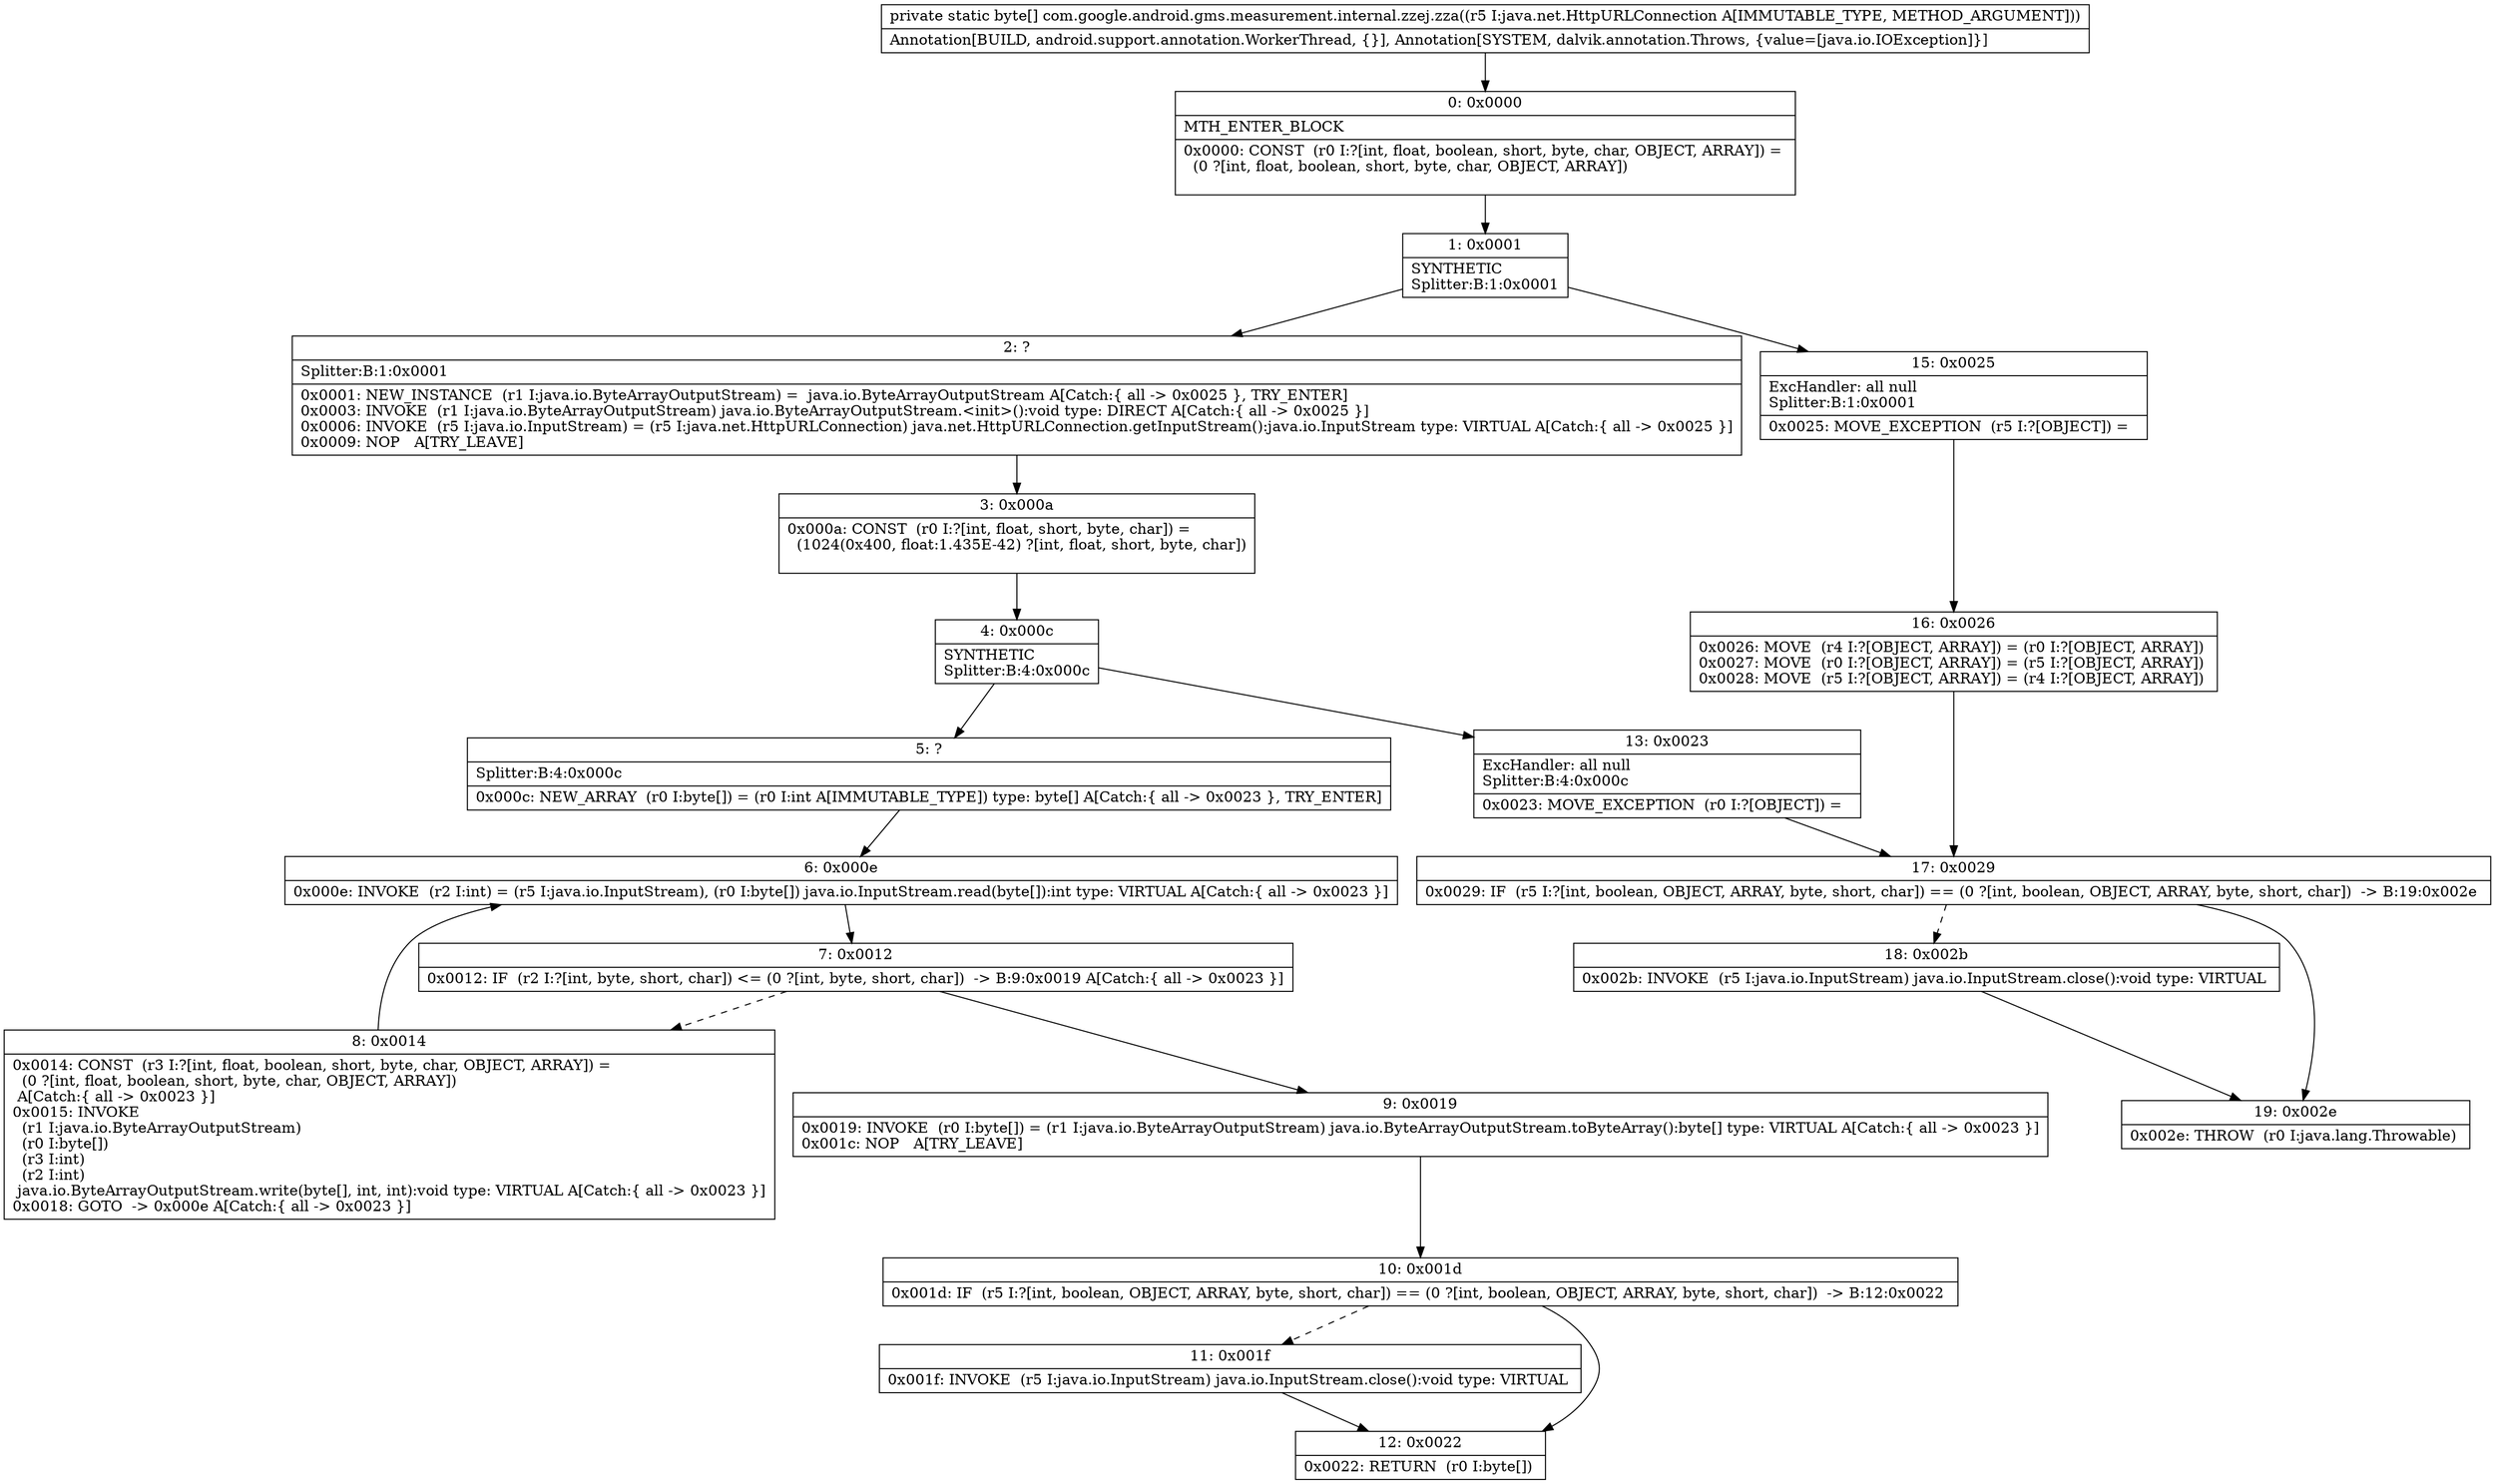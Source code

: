 digraph "CFG forcom.google.android.gms.measurement.internal.zzej.zza(Ljava\/net\/HttpURLConnection;)[B" {
Node_0 [shape=record,label="{0\:\ 0x0000|MTH_ENTER_BLOCK\l|0x0000: CONST  (r0 I:?[int, float, boolean, short, byte, char, OBJECT, ARRAY]) = \l  (0 ?[int, float, boolean, short, byte, char, OBJECT, ARRAY])\l \l}"];
Node_1 [shape=record,label="{1\:\ 0x0001|SYNTHETIC\lSplitter:B:1:0x0001\l}"];
Node_2 [shape=record,label="{2\:\ ?|Splitter:B:1:0x0001\l|0x0001: NEW_INSTANCE  (r1 I:java.io.ByteArrayOutputStream) =  java.io.ByteArrayOutputStream A[Catch:\{ all \-\> 0x0025 \}, TRY_ENTER]\l0x0003: INVOKE  (r1 I:java.io.ByteArrayOutputStream) java.io.ByteArrayOutputStream.\<init\>():void type: DIRECT A[Catch:\{ all \-\> 0x0025 \}]\l0x0006: INVOKE  (r5 I:java.io.InputStream) = (r5 I:java.net.HttpURLConnection) java.net.HttpURLConnection.getInputStream():java.io.InputStream type: VIRTUAL A[Catch:\{ all \-\> 0x0025 \}]\l0x0009: NOP   A[TRY_LEAVE]\l}"];
Node_3 [shape=record,label="{3\:\ 0x000a|0x000a: CONST  (r0 I:?[int, float, short, byte, char]) = \l  (1024(0x400, float:1.435E\-42) ?[int, float, short, byte, char])\l \l}"];
Node_4 [shape=record,label="{4\:\ 0x000c|SYNTHETIC\lSplitter:B:4:0x000c\l}"];
Node_5 [shape=record,label="{5\:\ ?|Splitter:B:4:0x000c\l|0x000c: NEW_ARRAY  (r0 I:byte[]) = (r0 I:int A[IMMUTABLE_TYPE]) type: byte[] A[Catch:\{ all \-\> 0x0023 \}, TRY_ENTER]\l}"];
Node_6 [shape=record,label="{6\:\ 0x000e|0x000e: INVOKE  (r2 I:int) = (r5 I:java.io.InputStream), (r0 I:byte[]) java.io.InputStream.read(byte[]):int type: VIRTUAL A[Catch:\{ all \-\> 0x0023 \}]\l}"];
Node_7 [shape=record,label="{7\:\ 0x0012|0x0012: IF  (r2 I:?[int, byte, short, char]) \<= (0 ?[int, byte, short, char])  \-\> B:9:0x0019 A[Catch:\{ all \-\> 0x0023 \}]\l}"];
Node_8 [shape=record,label="{8\:\ 0x0014|0x0014: CONST  (r3 I:?[int, float, boolean, short, byte, char, OBJECT, ARRAY]) = \l  (0 ?[int, float, boolean, short, byte, char, OBJECT, ARRAY])\l A[Catch:\{ all \-\> 0x0023 \}]\l0x0015: INVOKE  \l  (r1 I:java.io.ByteArrayOutputStream)\l  (r0 I:byte[])\l  (r3 I:int)\l  (r2 I:int)\l java.io.ByteArrayOutputStream.write(byte[], int, int):void type: VIRTUAL A[Catch:\{ all \-\> 0x0023 \}]\l0x0018: GOTO  \-\> 0x000e A[Catch:\{ all \-\> 0x0023 \}]\l}"];
Node_9 [shape=record,label="{9\:\ 0x0019|0x0019: INVOKE  (r0 I:byte[]) = (r1 I:java.io.ByteArrayOutputStream) java.io.ByteArrayOutputStream.toByteArray():byte[] type: VIRTUAL A[Catch:\{ all \-\> 0x0023 \}]\l0x001c: NOP   A[TRY_LEAVE]\l}"];
Node_10 [shape=record,label="{10\:\ 0x001d|0x001d: IF  (r5 I:?[int, boolean, OBJECT, ARRAY, byte, short, char]) == (0 ?[int, boolean, OBJECT, ARRAY, byte, short, char])  \-\> B:12:0x0022 \l}"];
Node_11 [shape=record,label="{11\:\ 0x001f|0x001f: INVOKE  (r5 I:java.io.InputStream) java.io.InputStream.close():void type: VIRTUAL \l}"];
Node_12 [shape=record,label="{12\:\ 0x0022|0x0022: RETURN  (r0 I:byte[]) \l}"];
Node_13 [shape=record,label="{13\:\ 0x0023|ExcHandler: all null\lSplitter:B:4:0x000c\l|0x0023: MOVE_EXCEPTION  (r0 I:?[OBJECT]) =  \l}"];
Node_15 [shape=record,label="{15\:\ 0x0025|ExcHandler: all null\lSplitter:B:1:0x0001\l|0x0025: MOVE_EXCEPTION  (r5 I:?[OBJECT]) =  \l}"];
Node_16 [shape=record,label="{16\:\ 0x0026|0x0026: MOVE  (r4 I:?[OBJECT, ARRAY]) = (r0 I:?[OBJECT, ARRAY]) \l0x0027: MOVE  (r0 I:?[OBJECT, ARRAY]) = (r5 I:?[OBJECT, ARRAY]) \l0x0028: MOVE  (r5 I:?[OBJECT, ARRAY]) = (r4 I:?[OBJECT, ARRAY]) \l}"];
Node_17 [shape=record,label="{17\:\ 0x0029|0x0029: IF  (r5 I:?[int, boolean, OBJECT, ARRAY, byte, short, char]) == (0 ?[int, boolean, OBJECT, ARRAY, byte, short, char])  \-\> B:19:0x002e \l}"];
Node_18 [shape=record,label="{18\:\ 0x002b|0x002b: INVOKE  (r5 I:java.io.InputStream) java.io.InputStream.close():void type: VIRTUAL \l}"];
Node_19 [shape=record,label="{19\:\ 0x002e|0x002e: THROW  (r0 I:java.lang.Throwable) \l}"];
MethodNode[shape=record,label="{private static byte[] com.google.android.gms.measurement.internal.zzej.zza((r5 I:java.net.HttpURLConnection A[IMMUTABLE_TYPE, METHOD_ARGUMENT]))  | Annotation[BUILD, android.support.annotation.WorkerThread, \{\}], Annotation[SYSTEM, dalvik.annotation.Throws, \{value=[java.io.IOException]\}]\l}"];
MethodNode -> Node_0;
Node_0 -> Node_1;
Node_1 -> Node_2;
Node_1 -> Node_15;
Node_2 -> Node_3;
Node_3 -> Node_4;
Node_4 -> Node_5;
Node_4 -> Node_13;
Node_5 -> Node_6;
Node_6 -> Node_7;
Node_7 -> Node_8[style=dashed];
Node_7 -> Node_9;
Node_8 -> Node_6;
Node_9 -> Node_10;
Node_10 -> Node_11[style=dashed];
Node_10 -> Node_12;
Node_11 -> Node_12;
Node_13 -> Node_17;
Node_15 -> Node_16;
Node_16 -> Node_17;
Node_17 -> Node_18[style=dashed];
Node_17 -> Node_19;
Node_18 -> Node_19;
}

